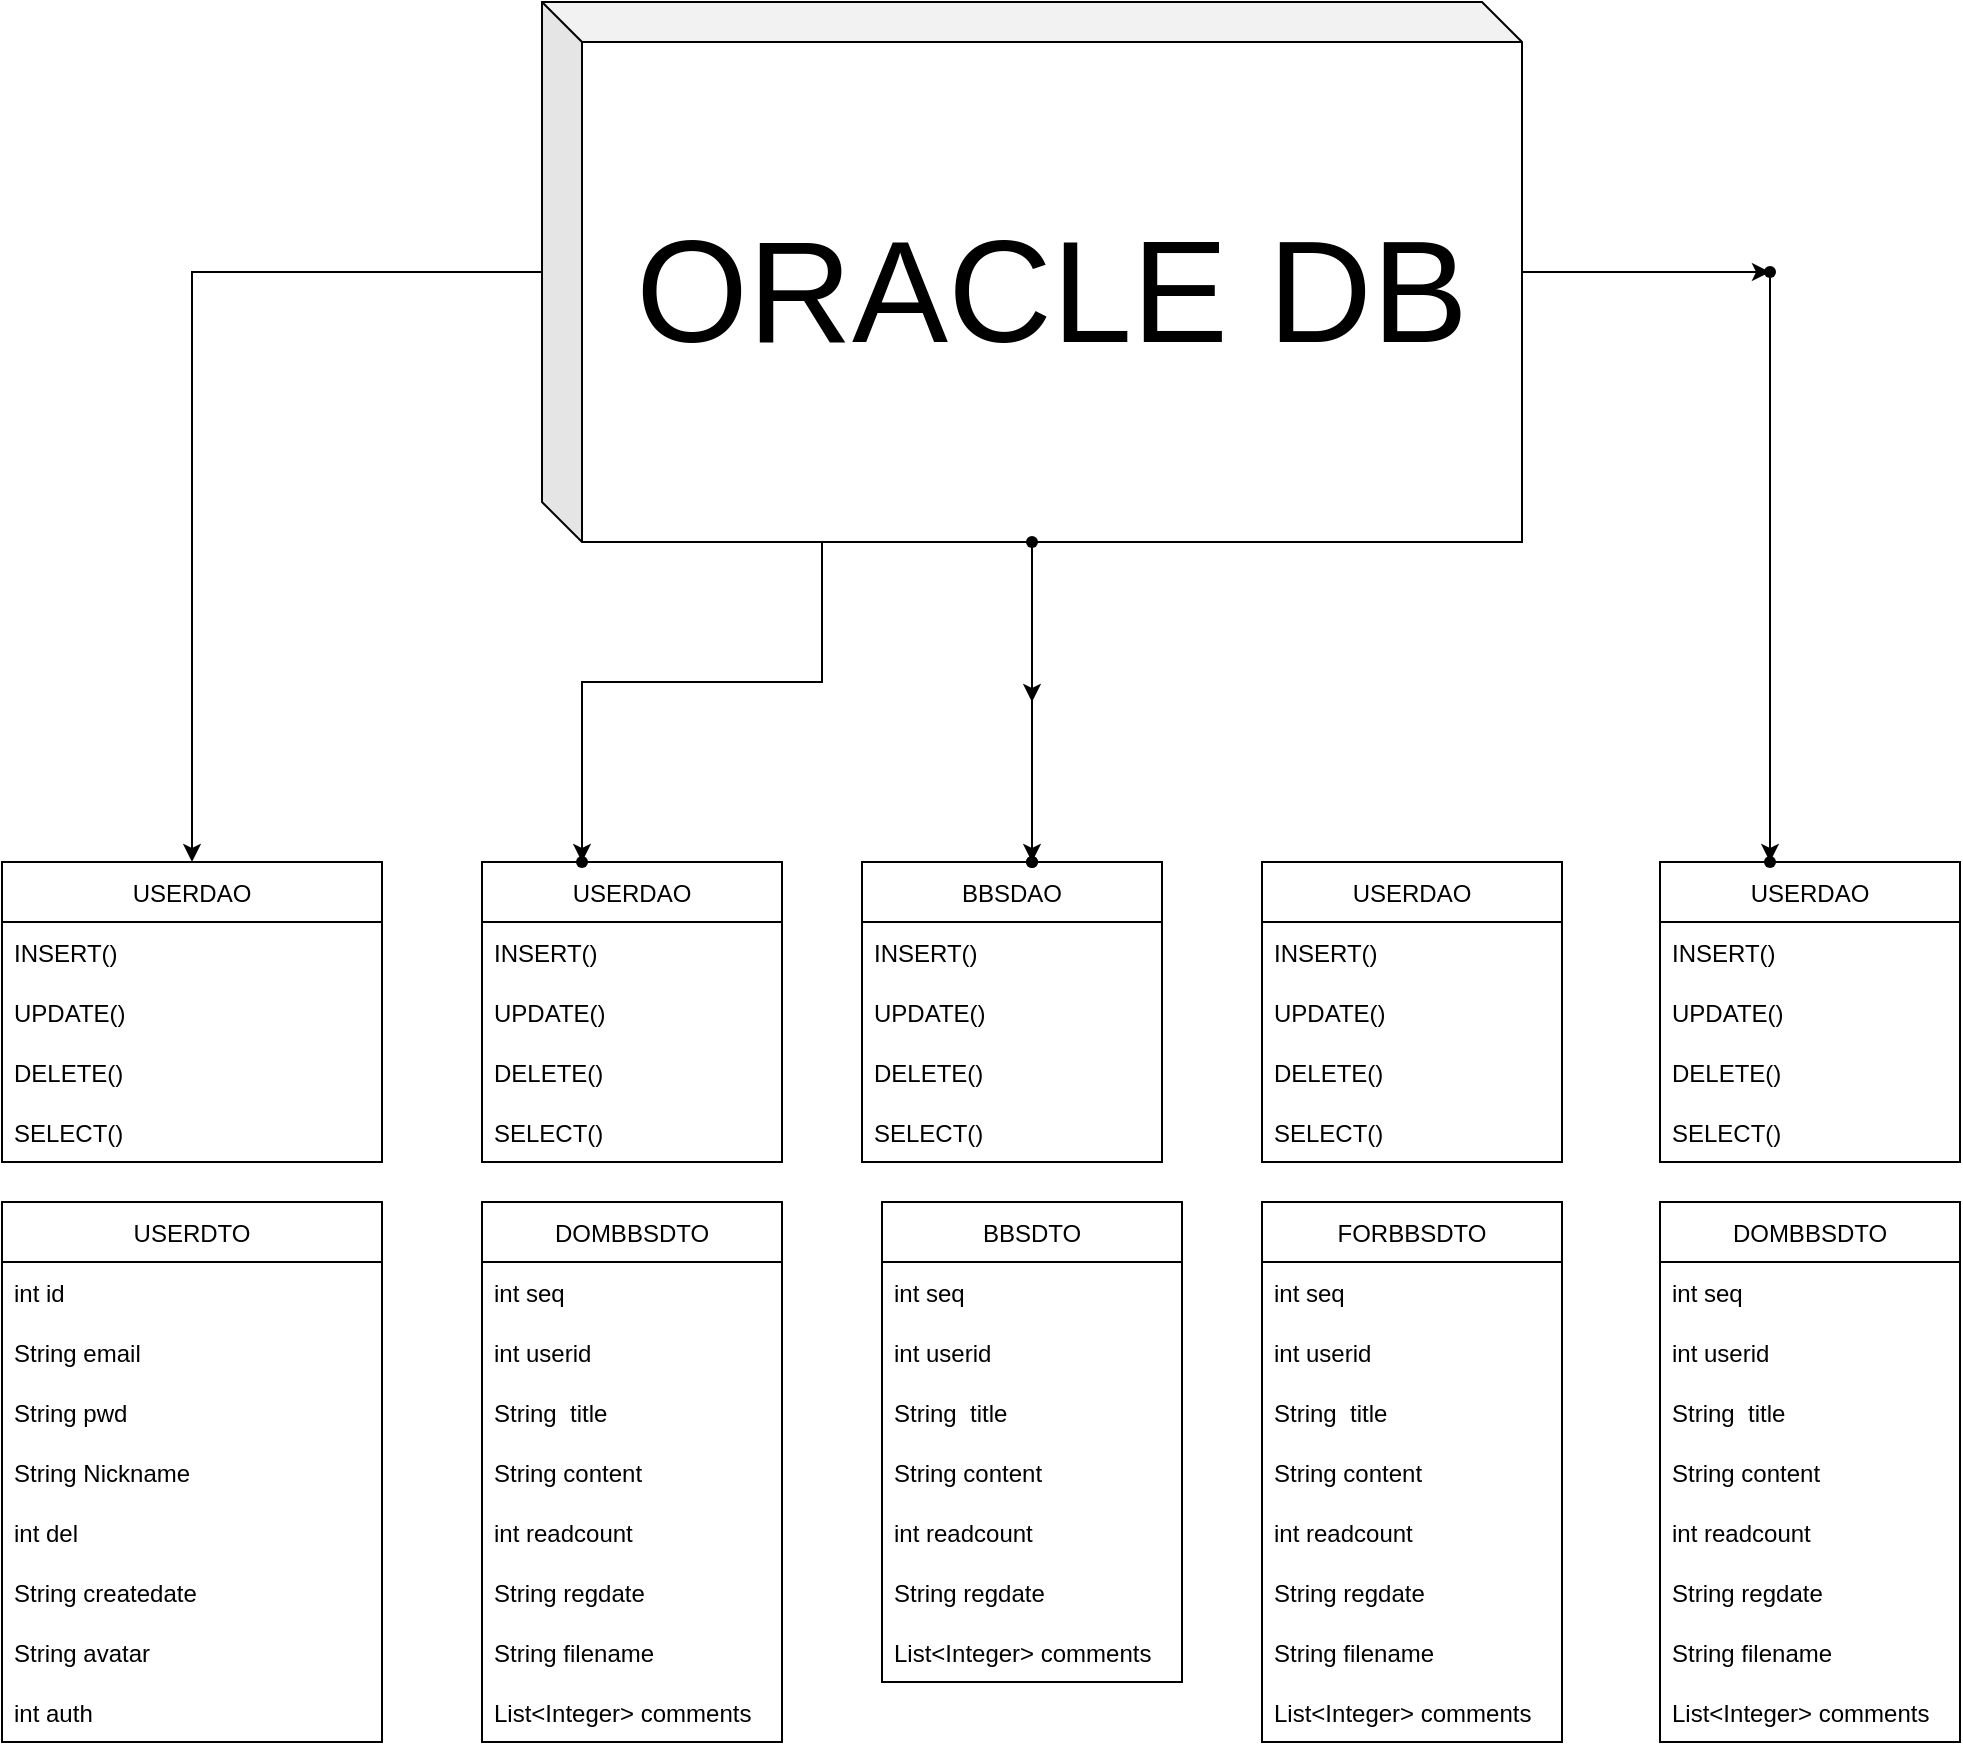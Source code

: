 <mxfile version="15.5.2" type="github">
  <diagram id="C5RBs43oDa-KdzZeNtuy" name="Page-1">
    <mxGraphModel dx="2105" dy="1716" grid="1" gridSize="10" guides="1" tooltips="1" connect="1" arrows="1" fold="1" page="1" pageScale="1" pageWidth="827" pageHeight="1169" math="0" shadow="0">
      <root>
        <mxCell id="WIyWlLk6GJQsqaUBKTNV-0" />
        <mxCell id="WIyWlLk6GJQsqaUBKTNV-1" parent="WIyWlLk6GJQsqaUBKTNV-0" />
        <mxCell id="E0Dgqn8UG7mA5Opugx5d-1" value="USERDTO" style="swimlane;fontStyle=0;childLayout=stackLayout;horizontal=1;startSize=30;horizontalStack=0;resizeParent=1;resizeParentMax=0;resizeLast=0;collapsible=1;marginBottom=0;" parent="WIyWlLk6GJQsqaUBKTNV-1" vertex="1">
          <mxGeometry x="-490" y="-290" width="190" height="270" as="geometry" />
        </mxCell>
        <mxCell id="E0Dgqn8UG7mA5Opugx5d-2" value="int id" style="text;strokeColor=none;fillColor=none;align=left;verticalAlign=middle;spacingLeft=4;spacingRight=4;overflow=hidden;points=[[0,0.5],[1,0.5]];portConstraint=eastwest;rotatable=0;" parent="E0Dgqn8UG7mA5Opugx5d-1" vertex="1">
          <mxGeometry y="30" width="190" height="30" as="geometry" />
        </mxCell>
        <mxCell id="E0Dgqn8UG7mA5Opugx5d-3" value="String email" style="text;strokeColor=none;fillColor=none;align=left;verticalAlign=middle;spacingLeft=4;spacingRight=4;overflow=hidden;points=[[0,0.5],[1,0.5]];portConstraint=eastwest;rotatable=0;" parent="E0Dgqn8UG7mA5Opugx5d-1" vertex="1">
          <mxGeometry y="60" width="190" height="30" as="geometry" />
        </mxCell>
        <mxCell id="E0Dgqn8UG7mA5Opugx5d-4" value="String pwd" style="text;strokeColor=none;fillColor=none;align=left;verticalAlign=middle;spacingLeft=4;spacingRight=4;overflow=hidden;points=[[0,0.5],[1,0.5]];portConstraint=eastwest;rotatable=0;" parent="E0Dgqn8UG7mA5Opugx5d-1" vertex="1">
          <mxGeometry y="90" width="190" height="30" as="geometry" />
        </mxCell>
        <mxCell id="E0Dgqn8UG7mA5Opugx5d-5" value="String Nickname" style="text;strokeColor=none;fillColor=none;align=left;verticalAlign=middle;spacingLeft=4;spacingRight=4;overflow=hidden;points=[[0,0.5],[1,0.5]];portConstraint=eastwest;rotatable=0;" parent="E0Dgqn8UG7mA5Opugx5d-1" vertex="1">
          <mxGeometry y="120" width="190" height="30" as="geometry" />
        </mxCell>
        <mxCell id="E0Dgqn8UG7mA5Opugx5d-6" value="int del" style="text;strokeColor=none;fillColor=none;align=left;verticalAlign=middle;spacingLeft=4;spacingRight=4;overflow=hidden;points=[[0,0.5],[1,0.5]];portConstraint=eastwest;rotatable=0;" parent="E0Dgqn8UG7mA5Opugx5d-1" vertex="1">
          <mxGeometry y="150" width="190" height="30" as="geometry" />
        </mxCell>
        <mxCell id="E0Dgqn8UG7mA5Opugx5d-7" value="String createdate" style="text;strokeColor=none;fillColor=none;align=left;verticalAlign=middle;spacingLeft=4;spacingRight=4;overflow=hidden;points=[[0,0.5],[1,0.5]];portConstraint=eastwest;rotatable=0;" parent="E0Dgqn8UG7mA5Opugx5d-1" vertex="1">
          <mxGeometry y="180" width="190" height="30" as="geometry" />
        </mxCell>
        <mxCell id="E0Dgqn8UG7mA5Opugx5d-8" value="String avatar" style="text;strokeColor=none;fillColor=none;align=left;verticalAlign=middle;spacingLeft=4;spacingRight=4;overflow=hidden;points=[[0,0.5],[1,0.5]];portConstraint=eastwest;rotatable=0;" parent="E0Dgqn8UG7mA5Opugx5d-1" vertex="1">
          <mxGeometry y="210" width="190" height="30" as="geometry" />
        </mxCell>
        <mxCell id="E0Dgqn8UG7mA5Opugx5d-9" value="int auth" style="text;strokeColor=none;fillColor=none;align=left;verticalAlign=middle;spacingLeft=4;spacingRight=4;overflow=hidden;points=[[0,0.5],[1,0.5]];portConstraint=eastwest;rotatable=0;" parent="E0Dgqn8UG7mA5Opugx5d-1" vertex="1">
          <mxGeometry y="240" width="190" height="30" as="geometry" />
        </mxCell>
        <mxCell id="E0Dgqn8UG7mA5Opugx5d-10" value="USERDAO" style="swimlane;fontStyle=0;childLayout=stackLayout;horizontal=1;startSize=30;horizontalStack=0;resizeParent=1;resizeParentMax=0;resizeLast=0;collapsible=1;marginBottom=0;" parent="WIyWlLk6GJQsqaUBKTNV-1" vertex="1">
          <mxGeometry x="-490" y="-460" width="190" height="150" as="geometry" />
        </mxCell>
        <mxCell id="E0Dgqn8UG7mA5Opugx5d-11" value="INSERT()" style="text;strokeColor=none;fillColor=none;align=left;verticalAlign=middle;spacingLeft=4;spacingRight=4;overflow=hidden;points=[[0,0.5],[1,0.5]];portConstraint=eastwest;rotatable=0;" parent="E0Dgqn8UG7mA5Opugx5d-10" vertex="1">
          <mxGeometry y="30" width="190" height="30" as="geometry" />
        </mxCell>
        <mxCell id="E0Dgqn8UG7mA5Opugx5d-12" value="UPDATE()" style="text;strokeColor=none;fillColor=none;align=left;verticalAlign=middle;spacingLeft=4;spacingRight=4;overflow=hidden;points=[[0,0.5],[1,0.5]];portConstraint=eastwest;rotatable=0;" parent="E0Dgqn8UG7mA5Opugx5d-10" vertex="1">
          <mxGeometry y="60" width="190" height="30" as="geometry" />
        </mxCell>
        <mxCell id="E0Dgqn8UG7mA5Opugx5d-13" value="DELETE()" style="text;strokeColor=none;fillColor=none;align=left;verticalAlign=middle;spacingLeft=4;spacingRight=4;overflow=hidden;points=[[0,0.5],[1,0.5]];portConstraint=eastwest;rotatable=0;" parent="E0Dgqn8UG7mA5Opugx5d-10" vertex="1">
          <mxGeometry y="90" width="190" height="30" as="geometry" />
        </mxCell>
        <mxCell id="E0Dgqn8UG7mA5Opugx5d-15" value="SELECT()" style="text;strokeColor=none;fillColor=none;align=left;verticalAlign=middle;spacingLeft=4;spacingRight=4;overflow=hidden;points=[[0,0.5],[1,0.5]];portConstraint=eastwest;rotatable=0;" parent="E0Dgqn8UG7mA5Opugx5d-10" vertex="1">
          <mxGeometry y="120" width="190" height="30" as="geometry" />
        </mxCell>
        <mxCell id="E0Dgqn8UG7mA5Opugx5d-16" value="BBSDTO" style="swimlane;fontStyle=0;childLayout=stackLayout;horizontal=1;startSize=30;horizontalStack=0;resizeParent=1;resizeParentMax=0;resizeLast=0;collapsible=1;marginBottom=0;" parent="WIyWlLk6GJQsqaUBKTNV-1" vertex="1">
          <mxGeometry x="-50" y="-290" width="150" height="240" as="geometry" />
        </mxCell>
        <mxCell id="E0Dgqn8UG7mA5Opugx5d-17" value="int seq" style="text;strokeColor=none;fillColor=none;align=left;verticalAlign=middle;spacingLeft=4;spacingRight=4;overflow=hidden;points=[[0,0.5],[1,0.5]];portConstraint=eastwest;rotatable=0;" parent="E0Dgqn8UG7mA5Opugx5d-16" vertex="1">
          <mxGeometry y="30" width="150" height="30" as="geometry" />
        </mxCell>
        <mxCell id="E0Dgqn8UG7mA5Opugx5d-18" value="int userid" style="text;strokeColor=none;fillColor=none;align=left;verticalAlign=middle;spacingLeft=4;spacingRight=4;overflow=hidden;points=[[0,0.5],[1,0.5]];portConstraint=eastwest;rotatable=0;" parent="E0Dgqn8UG7mA5Opugx5d-16" vertex="1">
          <mxGeometry y="60" width="150" height="30" as="geometry" />
        </mxCell>
        <mxCell id="E0Dgqn8UG7mA5Opugx5d-19" value="String  title" style="text;strokeColor=none;fillColor=none;align=left;verticalAlign=middle;spacingLeft=4;spacingRight=4;overflow=hidden;points=[[0,0.5],[1,0.5]];portConstraint=eastwest;rotatable=0;" parent="E0Dgqn8UG7mA5Opugx5d-16" vertex="1">
          <mxGeometry y="90" width="150" height="30" as="geometry" />
        </mxCell>
        <mxCell id="E0Dgqn8UG7mA5Opugx5d-20" value="String content" style="text;strokeColor=none;fillColor=none;align=left;verticalAlign=middle;spacingLeft=4;spacingRight=4;overflow=hidden;points=[[0,0.5],[1,0.5]];portConstraint=eastwest;rotatable=0;" parent="E0Dgqn8UG7mA5Opugx5d-16" vertex="1">
          <mxGeometry y="120" width="150" height="30" as="geometry" />
        </mxCell>
        <mxCell id="E0Dgqn8UG7mA5Opugx5d-21" value="int readcount" style="text;strokeColor=none;fillColor=none;align=left;verticalAlign=middle;spacingLeft=4;spacingRight=4;overflow=hidden;points=[[0,0.5],[1,0.5]];portConstraint=eastwest;rotatable=0;" parent="E0Dgqn8UG7mA5Opugx5d-16" vertex="1">
          <mxGeometry y="150" width="150" height="30" as="geometry" />
        </mxCell>
        <mxCell id="E0Dgqn8UG7mA5Opugx5d-22" value="String regdate" style="text;strokeColor=none;fillColor=none;align=left;verticalAlign=middle;spacingLeft=4;spacingRight=4;overflow=hidden;points=[[0,0.5],[1,0.5]];portConstraint=eastwest;rotatable=0;" parent="E0Dgqn8UG7mA5Opugx5d-16" vertex="1">
          <mxGeometry y="180" width="150" height="30" as="geometry" />
        </mxCell>
        <mxCell id="E0Dgqn8UG7mA5Opugx5d-88" value="List&lt;Integer&gt; comments " style="text;strokeColor=none;fillColor=none;align=left;verticalAlign=middle;spacingLeft=4;spacingRight=4;overflow=hidden;points=[[0,0.5],[1,0.5]];portConstraint=eastwest;rotatable=0;" parent="E0Dgqn8UG7mA5Opugx5d-16" vertex="1">
          <mxGeometry y="210" width="150" height="30" as="geometry" />
        </mxCell>
        <mxCell id="E0Dgqn8UG7mA5Opugx5d-25" value="BBSDAO" style="swimlane;fontStyle=0;childLayout=stackLayout;horizontal=1;startSize=30;horizontalStack=0;resizeParent=1;resizeParentMax=0;resizeLast=0;collapsible=1;marginBottom=0;" parent="WIyWlLk6GJQsqaUBKTNV-1" vertex="1">
          <mxGeometry x="-60" y="-460" width="150" height="150" as="geometry" />
        </mxCell>
        <mxCell id="E0Dgqn8UG7mA5Opugx5d-26" value="INSERT()" style="text;strokeColor=none;fillColor=none;align=left;verticalAlign=middle;spacingLeft=4;spacingRight=4;overflow=hidden;points=[[0,0.5],[1,0.5]];portConstraint=eastwest;rotatable=0;" parent="E0Dgqn8UG7mA5Opugx5d-25" vertex="1">
          <mxGeometry y="30" width="150" height="30" as="geometry" />
        </mxCell>
        <mxCell id="E0Dgqn8UG7mA5Opugx5d-27" value="UPDATE()" style="text;strokeColor=none;fillColor=none;align=left;verticalAlign=middle;spacingLeft=4;spacingRight=4;overflow=hidden;points=[[0,0.5],[1,0.5]];portConstraint=eastwest;rotatable=0;" parent="E0Dgqn8UG7mA5Opugx5d-25" vertex="1">
          <mxGeometry y="60" width="150" height="30" as="geometry" />
        </mxCell>
        <mxCell id="E0Dgqn8UG7mA5Opugx5d-28" value="DELETE()" style="text;strokeColor=none;fillColor=none;align=left;verticalAlign=middle;spacingLeft=4;spacingRight=4;overflow=hidden;points=[[0,0.5],[1,0.5]];portConstraint=eastwest;rotatable=0;" parent="E0Dgqn8UG7mA5Opugx5d-25" vertex="1">
          <mxGeometry y="90" width="150" height="30" as="geometry" />
        </mxCell>
        <mxCell id="E0Dgqn8UG7mA5Opugx5d-29" value="SELECT()" style="text;strokeColor=none;fillColor=none;align=left;verticalAlign=middle;spacingLeft=4;spacingRight=4;overflow=hidden;points=[[0,0.5],[1,0.5]];portConstraint=eastwest;rotatable=0;" parent="E0Dgqn8UG7mA5Opugx5d-25" vertex="1">
          <mxGeometry y="120" width="150" height="30" as="geometry" />
        </mxCell>
        <mxCell id="E0Dgqn8UG7mA5Opugx5d-39" value="USERDAO" style="swimlane;fontStyle=0;childLayout=stackLayout;horizontal=1;startSize=30;horizontalStack=0;resizeParent=1;resizeParentMax=0;resizeLast=0;collapsible=1;marginBottom=0;" parent="WIyWlLk6GJQsqaUBKTNV-1" vertex="1">
          <mxGeometry x="140" y="-460" width="150" height="150" as="geometry" />
        </mxCell>
        <mxCell id="E0Dgqn8UG7mA5Opugx5d-40" value="INSERT()" style="text;strokeColor=none;fillColor=none;align=left;verticalAlign=middle;spacingLeft=4;spacingRight=4;overflow=hidden;points=[[0,0.5],[1,0.5]];portConstraint=eastwest;rotatable=0;" parent="E0Dgqn8UG7mA5Opugx5d-39" vertex="1">
          <mxGeometry y="30" width="150" height="30" as="geometry" />
        </mxCell>
        <mxCell id="E0Dgqn8UG7mA5Opugx5d-41" value="UPDATE()" style="text;strokeColor=none;fillColor=none;align=left;verticalAlign=middle;spacingLeft=4;spacingRight=4;overflow=hidden;points=[[0,0.5],[1,0.5]];portConstraint=eastwest;rotatable=0;" parent="E0Dgqn8UG7mA5Opugx5d-39" vertex="1">
          <mxGeometry y="60" width="150" height="30" as="geometry" />
        </mxCell>
        <mxCell id="E0Dgqn8UG7mA5Opugx5d-42" value="DELETE()" style="text;strokeColor=none;fillColor=none;align=left;verticalAlign=middle;spacingLeft=4;spacingRight=4;overflow=hidden;points=[[0,0.5],[1,0.5]];portConstraint=eastwest;rotatable=0;" parent="E0Dgqn8UG7mA5Opugx5d-39" vertex="1">
          <mxGeometry y="90" width="150" height="30" as="geometry" />
        </mxCell>
        <mxCell id="E0Dgqn8UG7mA5Opugx5d-43" value="SELECT()" style="text;strokeColor=none;fillColor=none;align=left;verticalAlign=middle;spacingLeft=4;spacingRight=4;overflow=hidden;points=[[0,0.5],[1,0.5]];portConstraint=eastwest;rotatable=0;" parent="E0Dgqn8UG7mA5Opugx5d-39" vertex="1">
          <mxGeometry y="120" width="150" height="30" as="geometry" />
        </mxCell>
        <mxCell id="E0Dgqn8UG7mA5Opugx5d-53" value="USERDAO" style="swimlane;fontStyle=0;childLayout=stackLayout;horizontal=1;startSize=30;horizontalStack=0;resizeParent=1;resizeParentMax=0;resizeLast=0;collapsible=1;marginBottom=0;" parent="WIyWlLk6GJQsqaUBKTNV-1" vertex="1">
          <mxGeometry x="339" y="-460" width="150" height="150" as="geometry" />
        </mxCell>
        <mxCell id="E0Dgqn8UG7mA5Opugx5d-54" value="INSERT()" style="text;strokeColor=none;fillColor=none;align=left;verticalAlign=middle;spacingLeft=4;spacingRight=4;overflow=hidden;points=[[0,0.5],[1,0.5]];portConstraint=eastwest;rotatable=0;" parent="E0Dgqn8UG7mA5Opugx5d-53" vertex="1">
          <mxGeometry y="30" width="150" height="30" as="geometry" />
        </mxCell>
        <mxCell id="E0Dgqn8UG7mA5Opugx5d-55" value="UPDATE()" style="text;strokeColor=none;fillColor=none;align=left;verticalAlign=middle;spacingLeft=4;spacingRight=4;overflow=hidden;points=[[0,0.5],[1,0.5]];portConstraint=eastwest;rotatable=0;" parent="E0Dgqn8UG7mA5Opugx5d-53" vertex="1">
          <mxGeometry y="60" width="150" height="30" as="geometry" />
        </mxCell>
        <mxCell id="E0Dgqn8UG7mA5Opugx5d-56" value="DELETE()" style="text;strokeColor=none;fillColor=none;align=left;verticalAlign=middle;spacingLeft=4;spacingRight=4;overflow=hidden;points=[[0,0.5],[1,0.5]];portConstraint=eastwest;rotatable=0;" parent="E0Dgqn8UG7mA5Opugx5d-53" vertex="1">
          <mxGeometry y="90" width="150" height="30" as="geometry" />
        </mxCell>
        <mxCell id="E0Dgqn8UG7mA5Opugx5d-57" value="SELECT()" style="text;strokeColor=none;fillColor=none;align=left;verticalAlign=middle;spacingLeft=4;spacingRight=4;overflow=hidden;points=[[0,0.5],[1,0.5]];portConstraint=eastwest;rotatable=0;" parent="E0Dgqn8UG7mA5Opugx5d-53" vertex="1">
          <mxGeometry y="120" width="150" height="30" as="geometry" />
        </mxCell>
        <mxCell id="E0Dgqn8UG7mA5Opugx5d-58" value="FORBBSDTO" style="swimlane;fontStyle=0;childLayout=stackLayout;horizontal=1;startSize=30;horizontalStack=0;resizeParent=1;resizeParentMax=0;resizeLast=0;collapsible=1;marginBottom=0;" parent="WIyWlLk6GJQsqaUBKTNV-1" vertex="1">
          <mxGeometry x="140" y="-290" width="150" height="270" as="geometry" />
        </mxCell>
        <mxCell id="E0Dgqn8UG7mA5Opugx5d-59" value="int seq" style="text;strokeColor=none;fillColor=none;align=left;verticalAlign=middle;spacingLeft=4;spacingRight=4;overflow=hidden;points=[[0,0.5],[1,0.5]];portConstraint=eastwest;rotatable=0;" parent="E0Dgqn8UG7mA5Opugx5d-58" vertex="1">
          <mxGeometry y="30" width="150" height="30" as="geometry" />
        </mxCell>
        <mxCell id="E0Dgqn8UG7mA5Opugx5d-60" value="int userid" style="text;strokeColor=none;fillColor=none;align=left;verticalAlign=middle;spacingLeft=4;spacingRight=4;overflow=hidden;points=[[0,0.5],[1,0.5]];portConstraint=eastwest;rotatable=0;" parent="E0Dgqn8UG7mA5Opugx5d-58" vertex="1">
          <mxGeometry y="60" width="150" height="30" as="geometry" />
        </mxCell>
        <mxCell id="E0Dgqn8UG7mA5Opugx5d-61" value="String  title" style="text;strokeColor=none;fillColor=none;align=left;verticalAlign=middle;spacingLeft=4;spacingRight=4;overflow=hidden;points=[[0,0.5],[1,0.5]];portConstraint=eastwest;rotatable=0;" parent="E0Dgqn8UG7mA5Opugx5d-58" vertex="1">
          <mxGeometry y="90" width="150" height="30" as="geometry" />
        </mxCell>
        <mxCell id="E0Dgqn8UG7mA5Opugx5d-62" value="String content" style="text;strokeColor=none;fillColor=none;align=left;verticalAlign=middle;spacingLeft=4;spacingRight=4;overflow=hidden;points=[[0,0.5],[1,0.5]];portConstraint=eastwest;rotatable=0;" parent="E0Dgqn8UG7mA5Opugx5d-58" vertex="1">
          <mxGeometry y="120" width="150" height="30" as="geometry" />
        </mxCell>
        <mxCell id="E0Dgqn8UG7mA5Opugx5d-63" value="int readcount" style="text;strokeColor=none;fillColor=none;align=left;verticalAlign=middle;spacingLeft=4;spacingRight=4;overflow=hidden;points=[[0,0.5],[1,0.5]];portConstraint=eastwest;rotatable=0;" parent="E0Dgqn8UG7mA5Opugx5d-58" vertex="1">
          <mxGeometry y="150" width="150" height="30" as="geometry" />
        </mxCell>
        <mxCell id="E0Dgqn8UG7mA5Opugx5d-64" value="String regdate" style="text;strokeColor=none;fillColor=none;align=left;verticalAlign=middle;spacingLeft=4;spacingRight=4;overflow=hidden;points=[[0,0.5],[1,0.5]];portConstraint=eastwest;rotatable=0;" parent="E0Dgqn8UG7mA5Opugx5d-58" vertex="1">
          <mxGeometry y="180" width="150" height="30" as="geometry" />
        </mxCell>
        <mxCell id="E0Dgqn8UG7mA5Opugx5d-72" value="String filename" style="text;strokeColor=none;fillColor=none;align=left;verticalAlign=middle;spacingLeft=4;spacingRight=4;overflow=hidden;points=[[0,0.5],[1,0.5]];portConstraint=eastwest;rotatable=0;" parent="E0Dgqn8UG7mA5Opugx5d-58" vertex="1">
          <mxGeometry y="210" width="150" height="30" as="geometry" />
        </mxCell>
        <mxCell id="E0Dgqn8UG7mA5Opugx5d-89" value="List&lt;Integer&gt; comments " style="text;strokeColor=none;fillColor=none;align=left;verticalAlign=middle;spacingLeft=4;spacingRight=4;overflow=hidden;points=[[0,0.5],[1,0.5]];portConstraint=eastwest;rotatable=0;" parent="E0Dgqn8UG7mA5Opugx5d-58" vertex="1">
          <mxGeometry y="240" width="150" height="30" as="geometry" />
        </mxCell>
        <mxCell id="E0Dgqn8UG7mA5Opugx5d-65" value="DOMBBSDTO" style="swimlane;fontStyle=0;childLayout=stackLayout;horizontal=1;startSize=30;horizontalStack=0;resizeParent=1;resizeParentMax=0;resizeLast=0;collapsible=1;marginBottom=0;" parent="WIyWlLk6GJQsqaUBKTNV-1" vertex="1">
          <mxGeometry x="339" y="-290" width="150" height="270" as="geometry" />
        </mxCell>
        <mxCell id="E0Dgqn8UG7mA5Opugx5d-66" value="int seq" style="text;strokeColor=none;fillColor=none;align=left;verticalAlign=middle;spacingLeft=4;spacingRight=4;overflow=hidden;points=[[0,0.5],[1,0.5]];portConstraint=eastwest;rotatable=0;" parent="E0Dgqn8UG7mA5Opugx5d-65" vertex="1">
          <mxGeometry y="30" width="150" height="30" as="geometry" />
        </mxCell>
        <mxCell id="E0Dgqn8UG7mA5Opugx5d-67" value="int userid" style="text;strokeColor=none;fillColor=none;align=left;verticalAlign=middle;spacingLeft=4;spacingRight=4;overflow=hidden;points=[[0,0.5],[1,0.5]];portConstraint=eastwest;rotatable=0;" parent="E0Dgqn8UG7mA5Opugx5d-65" vertex="1">
          <mxGeometry y="60" width="150" height="30" as="geometry" />
        </mxCell>
        <mxCell id="E0Dgqn8UG7mA5Opugx5d-68" value="String  title" style="text;strokeColor=none;fillColor=none;align=left;verticalAlign=middle;spacingLeft=4;spacingRight=4;overflow=hidden;points=[[0,0.5],[1,0.5]];portConstraint=eastwest;rotatable=0;" parent="E0Dgqn8UG7mA5Opugx5d-65" vertex="1">
          <mxGeometry y="90" width="150" height="30" as="geometry" />
        </mxCell>
        <mxCell id="E0Dgqn8UG7mA5Opugx5d-69" value="String content" style="text;strokeColor=none;fillColor=none;align=left;verticalAlign=middle;spacingLeft=4;spacingRight=4;overflow=hidden;points=[[0,0.5],[1,0.5]];portConstraint=eastwest;rotatable=0;" parent="E0Dgqn8UG7mA5Opugx5d-65" vertex="1">
          <mxGeometry y="120" width="150" height="30" as="geometry" />
        </mxCell>
        <mxCell id="E0Dgqn8UG7mA5Opugx5d-70" value="int readcount" style="text;strokeColor=none;fillColor=none;align=left;verticalAlign=middle;spacingLeft=4;spacingRight=4;overflow=hidden;points=[[0,0.5],[1,0.5]];portConstraint=eastwest;rotatable=0;" parent="E0Dgqn8UG7mA5Opugx5d-65" vertex="1">
          <mxGeometry y="150" width="150" height="30" as="geometry" />
        </mxCell>
        <mxCell id="E0Dgqn8UG7mA5Opugx5d-71" value="String regdate" style="text;strokeColor=none;fillColor=none;align=left;verticalAlign=middle;spacingLeft=4;spacingRight=4;overflow=hidden;points=[[0,0.5],[1,0.5]];portConstraint=eastwest;rotatable=0;" parent="E0Dgqn8UG7mA5Opugx5d-65" vertex="1">
          <mxGeometry y="180" width="150" height="30" as="geometry" />
        </mxCell>
        <mxCell id="E0Dgqn8UG7mA5Opugx5d-73" value="String filename" style="text;strokeColor=none;fillColor=none;align=left;verticalAlign=middle;spacingLeft=4;spacingRight=4;overflow=hidden;points=[[0,0.5],[1,0.5]];portConstraint=eastwest;rotatable=0;" parent="E0Dgqn8UG7mA5Opugx5d-65" vertex="1">
          <mxGeometry y="210" width="150" height="30" as="geometry" />
        </mxCell>
        <mxCell id="E0Dgqn8UG7mA5Opugx5d-90" value="List&lt;Integer&gt; comments " style="text;strokeColor=none;fillColor=none;align=left;verticalAlign=middle;spacingLeft=4;spacingRight=4;overflow=hidden;points=[[0,0.5],[1,0.5]];portConstraint=eastwest;rotatable=0;" parent="E0Dgqn8UG7mA5Opugx5d-65" vertex="1">
          <mxGeometry y="240" width="150" height="30" as="geometry" />
        </mxCell>
        <mxCell id="E0Dgqn8UG7mA5Opugx5d-74" value="USERDAO" style="swimlane;fontStyle=0;childLayout=stackLayout;horizontal=1;startSize=30;horizontalStack=0;resizeParent=1;resizeParentMax=0;resizeLast=0;collapsible=1;marginBottom=0;" parent="WIyWlLk6GJQsqaUBKTNV-1" vertex="1">
          <mxGeometry x="-250" y="-460" width="150" height="150" as="geometry" />
        </mxCell>
        <mxCell id="E0Dgqn8UG7mA5Opugx5d-75" value="INSERT()" style="text;strokeColor=none;fillColor=none;align=left;verticalAlign=middle;spacingLeft=4;spacingRight=4;overflow=hidden;points=[[0,0.5],[1,0.5]];portConstraint=eastwest;rotatable=0;" parent="E0Dgqn8UG7mA5Opugx5d-74" vertex="1">
          <mxGeometry y="30" width="150" height="30" as="geometry" />
        </mxCell>
        <mxCell id="E0Dgqn8UG7mA5Opugx5d-76" value="UPDATE()" style="text;strokeColor=none;fillColor=none;align=left;verticalAlign=middle;spacingLeft=4;spacingRight=4;overflow=hidden;points=[[0,0.5],[1,0.5]];portConstraint=eastwest;rotatable=0;" parent="E0Dgqn8UG7mA5Opugx5d-74" vertex="1">
          <mxGeometry y="60" width="150" height="30" as="geometry" />
        </mxCell>
        <mxCell id="E0Dgqn8UG7mA5Opugx5d-77" value="DELETE()" style="text;strokeColor=none;fillColor=none;align=left;verticalAlign=middle;spacingLeft=4;spacingRight=4;overflow=hidden;points=[[0,0.5],[1,0.5]];portConstraint=eastwest;rotatable=0;" parent="E0Dgqn8UG7mA5Opugx5d-74" vertex="1">
          <mxGeometry y="90" width="150" height="30" as="geometry" />
        </mxCell>
        <mxCell id="E0Dgqn8UG7mA5Opugx5d-78" value="SELECT()" style="text;strokeColor=none;fillColor=none;align=left;verticalAlign=middle;spacingLeft=4;spacingRight=4;overflow=hidden;points=[[0,0.5],[1,0.5]];portConstraint=eastwest;rotatable=0;" parent="E0Dgqn8UG7mA5Opugx5d-74" vertex="1">
          <mxGeometry y="120" width="150" height="30" as="geometry" />
        </mxCell>
        <mxCell id="E0Dgqn8UG7mA5Opugx5d-79" value="DOMBBSDTO" style="swimlane;fontStyle=0;childLayout=stackLayout;horizontal=1;startSize=30;horizontalStack=0;resizeParent=1;resizeParentMax=0;resizeLast=0;collapsible=1;marginBottom=0;" parent="WIyWlLk6GJQsqaUBKTNV-1" vertex="1">
          <mxGeometry x="-250" y="-290" width="150" height="270" as="geometry" />
        </mxCell>
        <mxCell id="E0Dgqn8UG7mA5Opugx5d-80" value="int seq" style="text;strokeColor=none;fillColor=none;align=left;verticalAlign=middle;spacingLeft=4;spacingRight=4;overflow=hidden;points=[[0,0.5],[1,0.5]];portConstraint=eastwest;rotatable=0;" parent="E0Dgqn8UG7mA5Opugx5d-79" vertex="1">
          <mxGeometry y="30" width="150" height="30" as="geometry" />
        </mxCell>
        <mxCell id="E0Dgqn8UG7mA5Opugx5d-81" value="int userid" style="text;strokeColor=none;fillColor=none;align=left;verticalAlign=middle;spacingLeft=4;spacingRight=4;overflow=hidden;points=[[0,0.5],[1,0.5]];portConstraint=eastwest;rotatable=0;" parent="E0Dgqn8UG7mA5Opugx5d-79" vertex="1">
          <mxGeometry y="60" width="150" height="30" as="geometry" />
        </mxCell>
        <mxCell id="E0Dgqn8UG7mA5Opugx5d-82" value="String  title" style="text;strokeColor=none;fillColor=none;align=left;verticalAlign=middle;spacingLeft=4;spacingRight=4;overflow=hidden;points=[[0,0.5],[1,0.5]];portConstraint=eastwest;rotatable=0;" parent="E0Dgqn8UG7mA5Opugx5d-79" vertex="1">
          <mxGeometry y="90" width="150" height="30" as="geometry" />
        </mxCell>
        <mxCell id="E0Dgqn8UG7mA5Opugx5d-83" value="String content" style="text;strokeColor=none;fillColor=none;align=left;verticalAlign=middle;spacingLeft=4;spacingRight=4;overflow=hidden;points=[[0,0.5],[1,0.5]];portConstraint=eastwest;rotatable=0;" parent="E0Dgqn8UG7mA5Opugx5d-79" vertex="1">
          <mxGeometry y="120" width="150" height="30" as="geometry" />
        </mxCell>
        <mxCell id="E0Dgqn8UG7mA5Opugx5d-84" value="int readcount" style="text;strokeColor=none;fillColor=none;align=left;verticalAlign=middle;spacingLeft=4;spacingRight=4;overflow=hidden;points=[[0,0.5],[1,0.5]];portConstraint=eastwest;rotatable=0;" parent="E0Dgqn8UG7mA5Opugx5d-79" vertex="1">
          <mxGeometry y="150" width="150" height="30" as="geometry" />
        </mxCell>
        <mxCell id="E0Dgqn8UG7mA5Opugx5d-85" value="String regdate" style="text;strokeColor=none;fillColor=none;align=left;verticalAlign=middle;spacingLeft=4;spacingRight=4;overflow=hidden;points=[[0,0.5],[1,0.5]];portConstraint=eastwest;rotatable=0;" parent="E0Dgqn8UG7mA5Opugx5d-79" vertex="1">
          <mxGeometry y="180" width="150" height="30" as="geometry" />
        </mxCell>
        <mxCell id="E0Dgqn8UG7mA5Opugx5d-86" value="String filename" style="text;strokeColor=none;fillColor=none;align=left;verticalAlign=middle;spacingLeft=4;spacingRight=4;overflow=hidden;points=[[0,0.5],[1,0.5]];portConstraint=eastwest;rotatable=0;" parent="E0Dgqn8UG7mA5Opugx5d-79" vertex="1">
          <mxGeometry y="210" width="150" height="30" as="geometry" />
        </mxCell>
        <mxCell id="E0Dgqn8UG7mA5Opugx5d-87" value="List&lt;Integer&gt; comments " style="text;strokeColor=none;fillColor=none;align=left;verticalAlign=middle;spacingLeft=4;spacingRight=4;overflow=hidden;points=[[0,0.5],[1,0.5]];portConstraint=eastwest;rotatable=0;" parent="E0Dgqn8UG7mA5Opugx5d-79" vertex="1">
          <mxGeometry y="240" width="150" height="30" as="geometry" />
        </mxCell>
        <mxCell id="E0Dgqn8UG7mA5Opugx5d-93" value="" style="edgeStyle=orthogonalEdgeStyle;rounded=0;orthogonalLoop=1;jettySize=auto;html=1;fontSize=72;entryX=0.5;entryY=0;entryDx=0;entryDy=0;" parent="WIyWlLk6GJQsqaUBKTNV-1" source="E0Dgqn8UG7mA5Opugx5d-91" target="E0Dgqn8UG7mA5Opugx5d-10" edge="1">
          <mxGeometry relative="1" as="geometry">
            <mxPoint x="-505" y="-755" as="targetPoint" />
          </mxGeometry>
        </mxCell>
        <mxCell id="E0Dgqn8UG7mA5Opugx5d-95" value="" style="edgeStyle=orthogonalEdgeStyle;rounded=0;orthogonalLoop=1;jettySize=auto;html=1;fontSize=72;" parent="WIyWlLk6GJQsqaUBKTNV-1" source="E0Dgqn8UG7mA5Opugx5d-91" target="E0Dgqn8UG7mA5Opugx5d-94" edge="1">
          <mxGeometry relative="1" as="geometry">
            <Array as="points">
              <mxPoint x="-80" y="-550" />
              <mxPoint x="-200" y="-550" />
            </Array>
          </mxGeometry>
        </mxCell>
        <mxCell id="E0Dgqn8UG7mA5Opugx5d-101" value="" style="edgeStyle=none;rounded=0;orthogonalLoop=1;jettySize=auto;html=1;fontSize=72;" parent="WIyWlLk6GJQsqaUBKTNV-1" source="E0Dgqn8UG7mA5Opugx5d-91" target="E0Dgqn8UG7mA5Opugx5d-100" edge="1">
          <mxGeometry relative="1" as="geometry" />
        </mxCell>
        <mxCell id="E0Dgqn8UG7mA5Opugx5d-107" value="" style="edgeStyle=none;rounded=0;orthogonalLoop=1;jettySize=auto;html=1;fontSize=72;" parent="WIyWlLk6GJQsqaUBKTNV-1" source="E0Dgqn8UG7mA5Opugx5d-91" edge="1">
          <mxGeometry relative="1" as="geometry">
            <mxPoint x="25" y="-540" as="targetPoint" />
          </mxGeometry>
        </mxCell>
        <mxCell id="E0Dgqn8UG7mA5Opugx5d-91" value="&lt;font style=&quot;font-size: 72px&quot;&gt;ORACLE DB&lt;/font&gt;" style="shape=cube;whiteSpace=wrap;html=1;boundedLbl=1;backgroundOutline=1;darkOpacity=0.05;darkOpacity2=0.1;" parent="WIyWlLk6GJQsqaUBKTNV-1" vertex="1">
          <mxGeometry x="-220" y="-890" width="490" height="270" as="geometry" />
        </mxCell>
        <mxCell id="E0Dgqn8UG7mA5Opugx5d-94" value="" style="shape=waypoint;size=6;pointerEvents=1;points=[];fillColor=#ffffff;resizable=0;rotatable=0;perimeter=centerPerimeter;snapToPoint=1;" parent="WIyWlLk6GJQsqaUBKTNV-1" vertex="1">
          <mxGeometry x="-220" y="-480" width="40" height="40" as="geometry" />
        </mxCell>
        <mxCell id="E0Dgqn8UG7mA5Opugx5d-96" value="" style="shape=waypoint;size=6;pointerEvents=1;points=[];fillColor=#ffffff;resizable=0;rotatable=0;perimeter=centerPerimeter;snapToPoint=1;" parent="WIyWlLk6GJQsqaUBKTNV-1" vertex="1">
          <mxGeometry x="-50" y="-480" width="150" height="40" as="geometry" />
        </mxCell>
        <mxCell id="E0Dgqn8UG7mA5Opugx5d-105" value="" style="edgeStyle=none;rounded=0;orthogonalLoop=1;jettySize=auto;html=1;fontSize=72;" parent="WIyWlLk6GJQsqaUBKTNV-1" source="E0Dgqn8UG7mA5Opugx5d-98" target="E0Dgqn8UG7mA5Opugx5d-104" edge="1">
          <mxGeometry relative="1" as="geometry" />
        </mxCell>
        <mxCell id="E0Dgqn8UG7mA5Opugx5d-98" value="" style="shape=waypoint;size=6;pointerEvents=1;points=[];fillColor=#ffffff;resizable=0;rotatable=0;perimeter=centerPerimeter;snapToPoint=1;" parent="WIyWlLk6GJQsqaUBKTNV-1" vertex="1">
          <mxGeometry x="5" y="-640" width="40" height="40" as="geometry" />
        </mxCell>
        <mxCell id="E0Dgqn8UG7mA5Opugx5d-103" value="" style="edgeStyle=none;rounded=0;orthogonalLoop=1;jettySize=auto;html=1;fontSize=72;" parent="WIyWlLk6GJQsqaUBKTNV-1" source="E0Dgqn8UG7mA5Opugx5d-100" target="E0Dgqn8UG7mA5Opugx5d-102" edge="1">
          <mxGeometry relative="1" as="geometry" />
        </mxCell>
        <mxCell id="E0Dgqn8UG7mA5Opugx5d-100" value="" style="shape=waypoint;size=6;pointerEvents=1;points=[];fillColor=#ffffff;resizable=0;rotatable=0;perimeter=centerPerimeter;snapToPoint=1;" parent="WIyWlLk6GJQsqaUBKTNV-1" vertex="1">
          <mxGeometry x="374" y="-775" width="40" height="40" as="geometry" />
        </mxCell>
        <mxCell id="E0Dgqn8UG7mA5Opugx5d-102" value="" style="shape=waypoint;size=6;pointerEvents=1;points=[];fillColor=#ffffff;resizable=0;rotatable=0;perimeter=centerPerimeter;snapToPoint=1;" parent="WIyWlLk6GJQsqaUBKTNV-1" vertex="1">
          <mxGeometry x="374" y="-480" width="40" height="40" as="geometry" />
        </mxCell>
        <mxCell id="E0Dgqn8UG7mA5Opugx5d-104" value="" style="shape=waypoint;size=6;pointerEvents=1;points=[];fillColor=#ffffff;resizable=0;rotatable=0;perimeter=centerPerimeter;snapToPoint=1;" parent="WIyWlLk6GJQsqaUBKTNV-1" vertex="1">
          <mxGeometry x="5" y="-480" width="40" height="40" as="geometry" />
        </mxCell>
      </root>
    </mxGraphModel>
  </diagram>
</mxfile>
